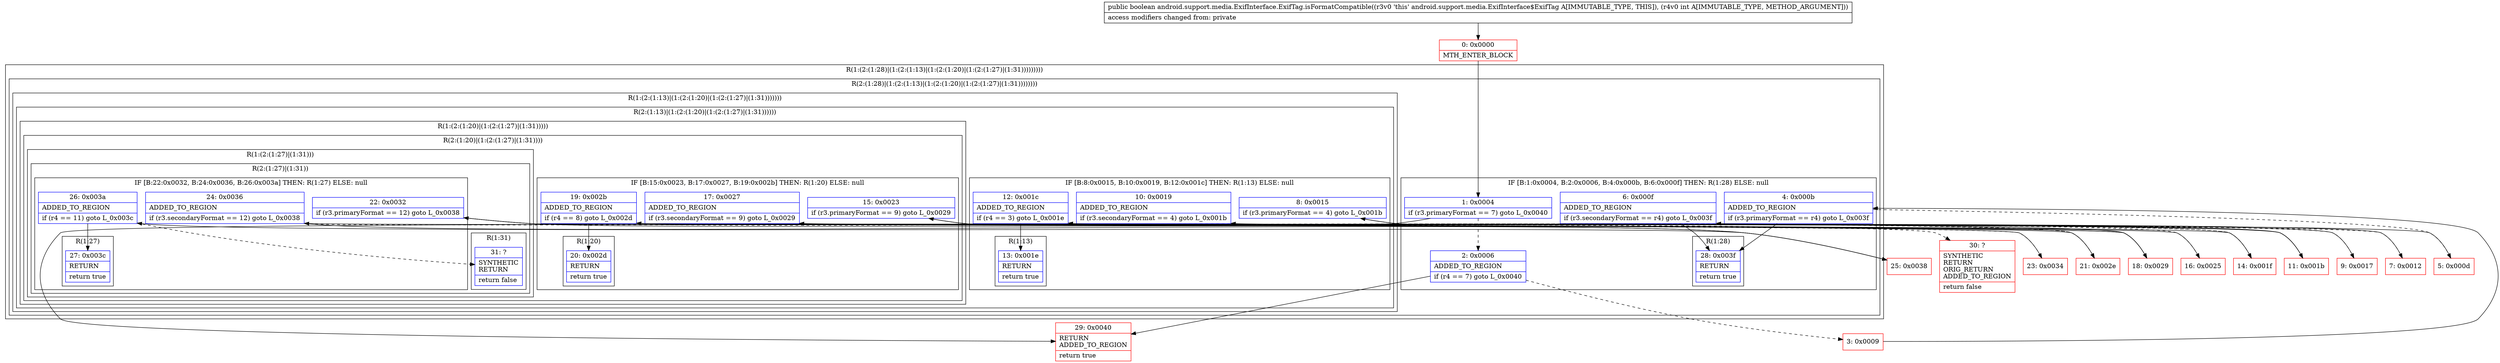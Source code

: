 digraph "CFG forandroid.support.media.ExifInterface.ExifTag.isFormatCompatible(I)Z" {
subgraph cluster_Region_440281572 {
label = "R(1:(2:(1:28)|(1:(2:(1:13)|(1:(2:(1:20)|(1:(2:(1:27)|(1:31)))))))))";
node [shape=record,color=blue];
subgraph cluster_Region_1118833319 {
label = "R(2:(1:28)|(1:(2:(1:13)|(1:(2:(1:20)|(1:(2:(1:27)|(1:31))))))))";
node [shape=record,color=blue];
subgraph cluster_IfRegion_593208339 {
label = "IF [B:1:0x0004, B:2:0x0006, B:4:0x000b, B:6:0x000f] THEN: R(1:28) ELSE: null";
node [shape=record,color=blue];
Node_1 [shape=record,label="{1\:\ 0x0004|if (r3.primaryFormat == 7) goto L_0x0040\l}"];
Node_2 [shape=record,label="{2\:\ 0x0006|ADDED_TO_REGION\l|if (r4 == 7) goto L_0x0040\l}"];
Node_4 [shape=record,label="{4\:\ 0x000b|ADDED_TO_REGION\l|if (r3.primaryFormat == r4) goto L_0x003f\l}"];
Node_6 [shape=record,label="{6\:\ 0x000f|ADDED_TO_REGION\l|if (r3.secondaryFormat == r4) goto L_0x003f\l}"];
subgraph cluster_Region_833839253 {
label = "R(1:28)";
node [shape=record,color=blue];
Node_28 [shape=record,label="{28\:\ 0x003f|RETURN\l|return true\l}"];
}
}
subgraph cluster_Region_1512640078 {
label = "R(1:(2:(1:13)|(1:(2:(1:20)|(1:(2:(1:27)|(1:31)))))))";
node [shape=record,color=blue];
subgraph cluster_Region_403624606 {
label = "R(2:(1:13)|(1:(2:(1:20)|(1:(2:(1:27)|(1:31))))))";
node [shape=record,color=blue];
subgraph cluster_IfRegion_1712031408 {
label = "IF [B:8:0x0015, B:10:0x0019, B:12:0x001c] THEN: R(1:13) ELSE: null";
node [shape=record,color=blue];
Node_8 [shape=record,label="{8\:\ 0x0015|if (r3.primaryFormat == 4) goto L_0x001b\l}"];
Node_10 [shape=record,label="{10\:\ 0x0019|ADDED_TO_REGION\l|if (r3.secondaryFormat == 4) goto L_0x001b\l}"];
Node_12 [shape=record,label="{12\:\ 0x001c|ADDED_TO_REGION\l|if (r4 == 3) goto L_0x001e\l}"];
subgraph cluster_Region_1284957484 {
label = "R(1:13)";
node [shape=record,color=blue];
Node_13 [shape=record,label="{13\:\ 0x001e|RETURN\l|return true\l}"];
}
}
subgraph cluster_Region_1591728526 {
label = "R(1:(2:(1:20)|(1:(2:(1:27)|(1:31)))))";
node [shape=record,color=blue];
subgraph cluster_Region_816544489 {
label = "R(2:(1:20)|(1:(2:(1:27)|(1:31))))";
node [shape=record,color=blue];
subgraph cluster_IfRegion_170869834 {
label = "IF [B:15:0x0023, B:17:0x0027, B:19:0x002b] THEN: R(1:20) ELSE: null";
node [shape=record,color=blue];
Node_15 [shape=record,label="{15\:\ 0x0023|if (r3.primaryFormat == 9) goto L_0x0029\l}"];
Node_17 [shape=record,label="{17\:\ 0x0027|ADDED_TO_REGION\l|if (r3.secondaryFormat == 9) goto L_0x0029\l}"];
Node_19 [shape=record,label="{19\:\ 0x002b|ADDED_TO_REGION\l|if (r4 == 8) goto L_0x002d\l}"];
subgraph cluster_Region_1911254950 {
label = "R(1:20)";
node [shape=record,color=blue];
Node_20 [shape=record,label="{20\:\ 0x002d|RETURN\l|return true\l}"];
}
}
subgraph cluster_Region_1373162428 {
label = "R(1:(2:(1:27)|(1:31)))";
node [shape=record,color=blue];
subgraph cluster_Region_986685276 {
label = "R(2:(1:27)|(1:31))";
node [shape=record,color=blue];
subgraph cluster_IfRegion_1244827995 {
label = "IF [B:22:0x0032, B:24:0x0036, B:26:0x003a] THEN: R(1:27) ELSE: null";
node [shape=record,color=blue];
Node_22 [shape=record,label="{22\:\ 0x0032|if (r3.primaryFormat == 12) goto L_0x0038\l}"];
Node_24 [shape=record,label="{24\:\ 0x0036|ADDED_TO_REGION\l|if (r3.secondaryFormat == 12) goto L_0x0038\l}"];
Node_26 [shape=record,label="{26\:\ 0x003a|ADDED_TO_REGION\l|if (r4 == 11) goto L_0x003c\l}"];
subgraph cluster_Region_1611551204 {
label = "R(1:27)";
node [shape=record,color=blue];
Node_27 [shape=record,label="{27\:\ 0x003c|RETURN\l|return true\l}"];
}
}
subgraph cluster_Region_2006770546 {
label = "R(1:31)";
node [shape=record,color=blue];
Node_31 [shape=record,label="{31\:\ ?|SYNTHETIC\lRETURN\l|return false\l}"];
}
}
}
}
}
}
}
}
}
Node_0 [shape=record,color=red,label="{0\:\ 0x0000|MTH_ENTER_BLOCK\l}"];
Node_3 [shape=record,color=red,label="{3\:\ 0x0009}"];
Node_5 [shape=record,color=red,label="{5\:\ 0x000d}"];
Node_7 [shape=record,color=red,label="{7\:\ 0x0012}"];
Node_9 [shape=record,color=red,label="{9\:\ 0x0017}"];
Node_11 [shape=record,color=red,label="{11\:\ 0x001b}"];
Node_14 [shape=record,color=red,label="{14\:\ 0x001f}"];
Node_16 [shape=record,color=red,label="{16\:\ 0x0025}"];
Node_18 [shape=record,color=red,label="{18\:\ 0x0029}"];
Node_21 [shape=record,color=red,label="{21\:\ 0x002e}"];
Node_23 [shape=record,color=red,label="{23\:\ 0x0034}"];
Node_25 [shape=record,color=red,label="{25\:\ 0x0038}"];
Node_29 [shape=record,color=red,label="{29\:\ 0x0040|RETURN\lADDED_TO_REGION\l|return true\l}"];
Node_30 [shape=record,color=red,label="{30\:\ ?|SYNTHETIC\lRETURN\lORIG_RETURN\lADDED_TO_REGION\l|return false\l}"];
MethodNode[shape=record,label="{public boolean android.support.media.ExifInterface.ExifTag.isFormatCompatible((r3v0 'this' android.support.media.ExifInterface$ExifTag A[IMMUTABLE_TYPE, THIS]), (r4v0 int A[IMMUTABLE_TYPE, METHOD_ARGUMENT]))  | access modifiers changed from: private\l}"];
MethodNode -> Node_0;
Node_1 -> Node_2[style=dashed];
Node_1 -> Node_29;
Node_2 -> Node_3[style=dashed];
Node_2 -> Node_29;
Node_4 -> Node_5[style=dashed];
Node_4 -> Node_28;
Node_6 -> Node_7[style=dashed];
Node_6 -> Node_28;
Node_8 -> Node_9[style=dashed];
Node_8 -> Node_11;
Node_10 -> Node_11;
Node_10 -> Node_14[style=dashed];
Node_12 -> Node_13;
Node_12 -> Node_14[style=dashed];
Node_15 -> Node_16[style=dashed];
Node_15 -> Node_18;
Node_17 -> Node_18;
Node_17 -> Node_21[style=dashed];
Node_19 -> Node_20;
Node_19 -> Node_21[style=dashed];
Node_22 -> Node_23[style=dashed];
Node_22 -> Node_25;
Node_24 -> Node_25;
Node_24 -> Node_30[style=dashed];
Node_26 -> Node_27;
Node_26 -> Node_31[style=dashed];
Node_0 -> Node_1;
Node_3 -> Node_4;
Node_5 -> Node_6;
Node_7 -> Node_8;
Node_9 -> Node_10;
Node_11 -> Node_12;
Node_14 -> Node_15;
Node_16 -> Node_17;
Node_18 -> Node_19;
Node_21 -> Node_22;
Node_23 -> Node_24;
Node_25 -> Node_26;
}

